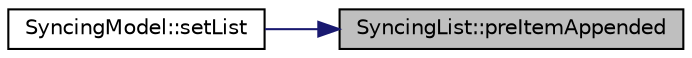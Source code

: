 digraph "SyncingList::preItemAppended"
{
 // INTERACTIVE_SVG=YES
 // LATEX_PDF_SIZE
  edge [fontname="Helvetica",fontsize="10",labelfontname="Helvetica",labelfontsize="10"];
  node [fontname="Helvetica",fontsize="10",shape=record];
  rankdir="RL";
  Node37 [label="SyncingList::preItemAppended",height=0.2,width=0.4,color="black", fillcolor="grey75", style="filled", fontcolor="black",tooltip=" "];
  Node37 -> Node38 [dir="back",color="midnightblue",fontsize="10",style="solid",fontname="Helvetica"];
  Node38 [label="SyncingModel::setList",height=0.2,width=0.4,color="black", fillcolor="white", style="filled",URL="$class_syncing_model.html#add18cf1183b388f17c552db42bb09edc",tooltip=" "];
}
